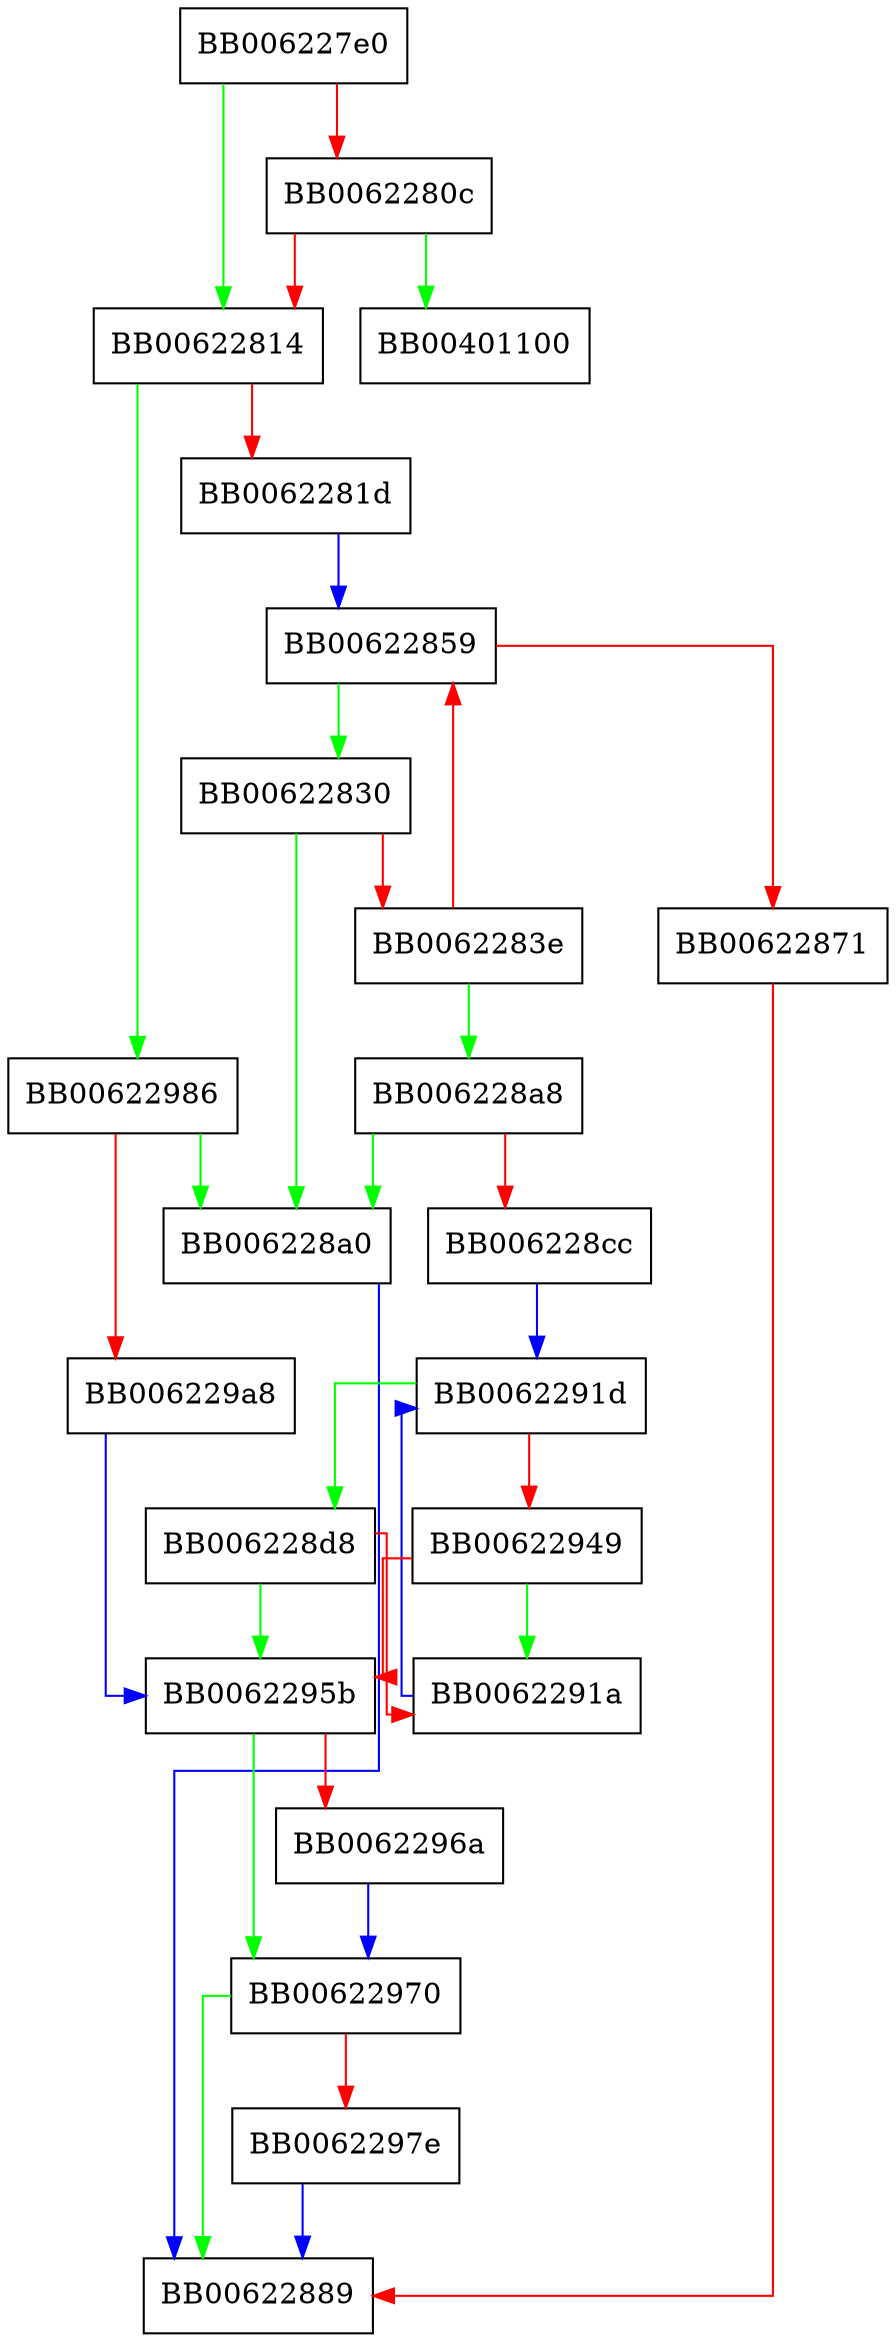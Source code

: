 digraph OPENSSL_utf82uni {
  node [shape="box"];
  graph [splines=ortho];
  BB006227e0 -> BB00622814 [color="green"];
  BB006227e0 -> BB0062280c [color="red"];
  BB0062280c -> BB00401100 [color="green"];
  BB0062280c -> BB00622814 [color="red"];
  BB00622814 -> BB00622986 [color="green"];
  BB00622814 -> BB0062281d [color="red"];
  BB0062281d -> BB00622859 [color="blue"];
  BB00622830 -> BB006228a0 [color="green"];
  BB00622830 -> BB0062283e [color="red"];
  BB0062283e -> BB006228a8 [color="green"];
  BB0062283e -> BB00622859 [color="red"];
  BB00622859 -> BB00622830 [color="green"];
  BB00622859 -> BB00622871 [color="red"];
  BB00622871 -> BB00622889 [color="red"];
  BB006228a0 -> BB00622889 [color="blue"];
  BB006228a8 -> BB006228a0 [color="green"];
  BB006228a8 -> BB006228cc [color="red"];
  BB006228cc -> BB0062291d [color="blue"];
  BB006228d8 -> BB0062295b [color="green"];
  BB006228d8 -> BB0062291a [color="red"];
  BB0062291a -> BB0062291d [color="blue"];
  BB0062291d -> BB006228d8 [color="green"];
  BB0062291d -> BB00622949 [color="red"];
  BB00622949 -> BB0062291a [color="green"];
  BB00622949 -> BB0062295b [color="red"];
  BB0062295b -> BB00622970 [color="green"];
  BB0062295b -> BB0062296a [color="red"];
  BB0062296a -> BB00622970 [color="blue"];
  BB00622970 -> BB00622889 [color="green"];
  BB00622970 -> BB0062297e [color="red"];
  BB0062297e -> BB00622889 [color="blue"];
  BB00622986 -> BB006228a0 [color="green"];
  BB00622986 -> BB006229a8 [color="red"];
  BB006229a8 -> BB0062295b [color="blue"];
}